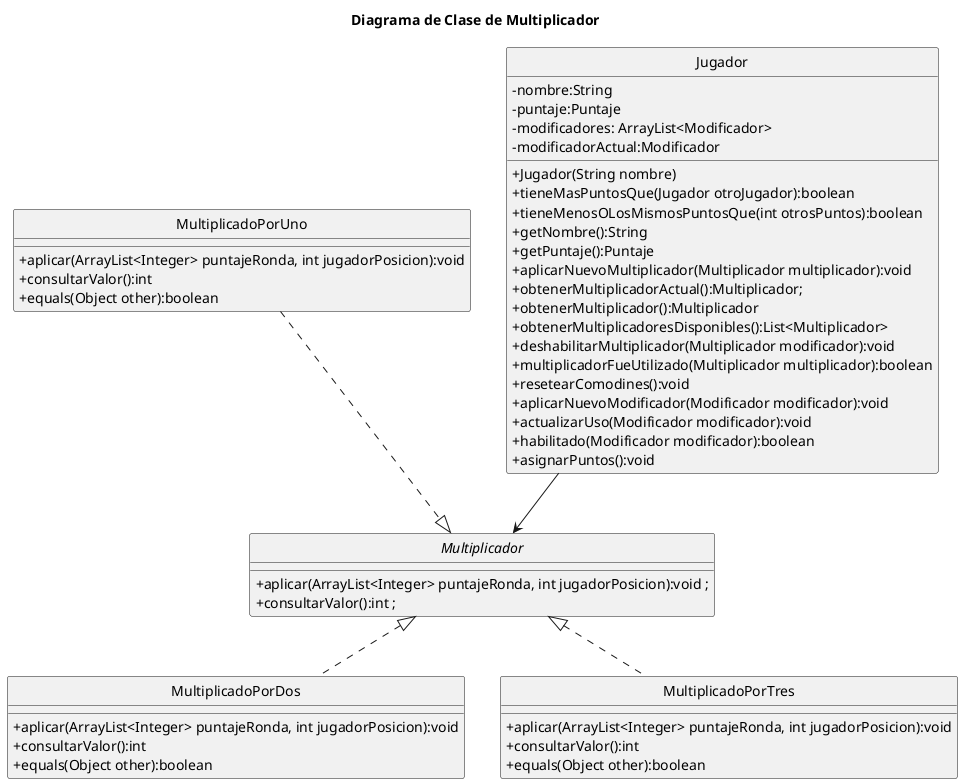 @startuml
'https://plantuml.com/class-diagram

title Diagrama de Clase de Multiplicador
skinparam monochrome true
hide circle
skinparam classAttributeIconSize 0
interface Multiplicador{
    +aplicar(ArrayList<Integer> puntajeRonda, int jugadorPosicion):void ;
    +consultarValor():int ;
}
class MultiplicadoPorUno{
     +aplicar(ArrayList<Integer> puntajeRonda, int jugadorPosicion):void
     +consultarValor():int
     +equals(Object other):boolean
}
class MultiplicadoPorDos{
    +aplicar(ArrayList<Integer> puntajeRonda, int jugadorPosicion):void
    +consultarValor():int
    +equals(Object other):boolean
}
class MultiplicadoPorTres{
    +aplicar(ArrayList<Integer> puntajeRonda, int jugadorPosicion):void
    +consultarValor():int
    +equals(Object other):boolean
}




class Jugador{
    -nombre:String
    -puntaje:Puntaje
    -modificadores: ArrayList<Modificador>
    -modificadorActual:Modificador
    +Jugador(String nombre)
    +tieneMasPuntosQue(Jugador otroJugador):boolean
    +tieneMenosOLosMismosPuntosQue(int otrosPuntos):boolean
    +getNombre():String
    +getPuntaje():Puntaje
    +aplicarNuevoMultiplicador(Multiplicador multiplicador):void
    +obtenerMultiplicadorActual():Multiplicador;
    +obtenerMultiplicador():Multiplicador
    +obtenerMultiplicadoresDisponibles():List<Multiplicador>
    +deshabilitarMultiplicador(Multiplicador modificador):void
    +multiplicadorFueUtilizado(Multiplicador multiplicador):boolean
    +resetearComodines():void
    +aplicarNuevoModificador(Modificador modificador):void
    +actualizarUso(Modificador modificador):void
    +habilitado(Modificador modificador):boolean
    +asignarPuntos():void

}

Multiplicador <|.up. MultiplicadoPorUno
Multiplicador <|.. MultiplicadoPorDos
Multiplicador <|.. MultiplicadoPorTres
Jugador --> Multiplicador

@enduml